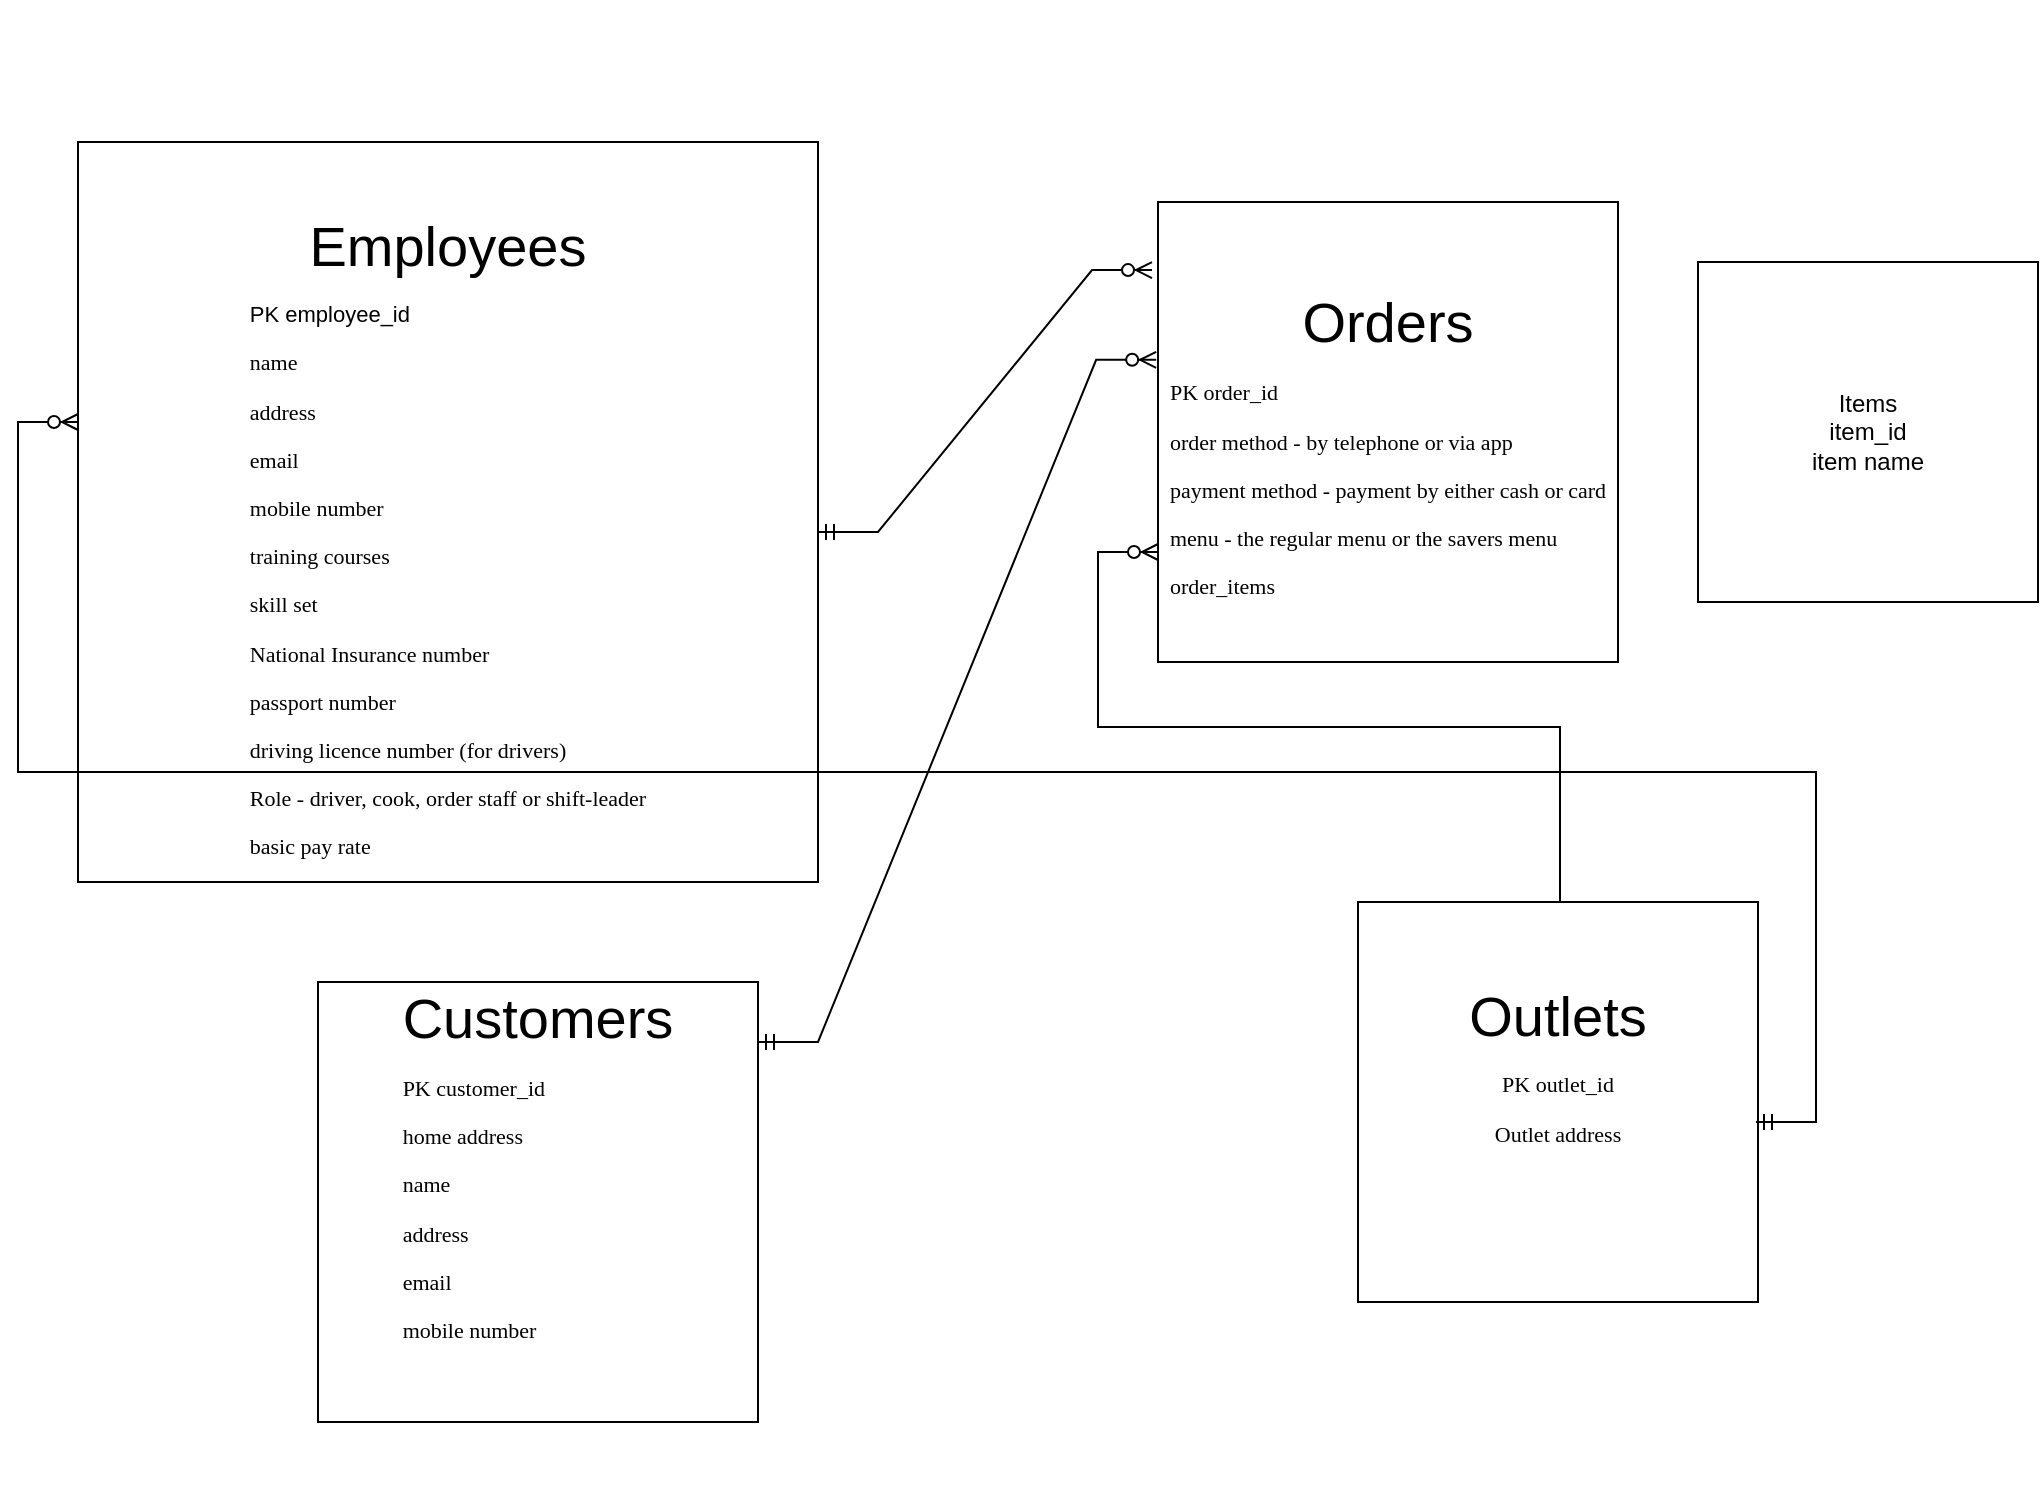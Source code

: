 <mxfile version="21.7.2" type="github">
  <diagram name="Page-1" id="C30IYXTQzpdTgBaTdObk">
    <mxGraphModel dx="1900" dy="1604" grid="1" gridSize="10" guides="1" tooltips="1" connect="1" arrows="1" fold="1" page="1" pageScale="1" pageWidth="850" pageHeight="1100" math="0" shadow="0">
      <root>
        <mxCell id="0" />
        <mxCell id="1" parent="0" />
        <mxCell id="rJKq59JqaGutXKDvqBBi-1" value="&lt;p style=&quot;text-align: center; font-size: 11px;&quot;&gt;&lt;font style=&quot;font-size: 11px;&quot;&gt;&lt;br&gt;&lt;/font&gt;&lt;/p&gt;&lt;p style=&quot;text-align: center; font-size: 11px;&quot;&gt;&lt;font style=&quot;font-size: 28px;&quot;&gt;Employees&lt;/font&gt;&lt;/p&gt;&lt;p style=&quot;text-align: left; font-size: 11px;&quot;&gt;&lt;font style=&quot;font-size: 11px;&quot;&gt;PK employee_id&lt;/font&gt;&lt;/p&gt;&lt;p style=&quot;text-align: justify; font-size: 11px;&quot;&gt;&lt;font style=&quot;font-size: 11px;&quot;&gt;&lt;span data-colorformula=&quot;THEMEVAL()&quot; style=&quot;font-family: Calibri;&quot;&gt;name&lt;/span&gt;&lt;/font&gt;&lt;/p&gt;&lt;p style=&quot;text-align: justify; font-size: 11px;&quot;&gt;&lt;font style=&quot;font-size: 11px;&quot;&gt;&lt;span data-colorformula=&quot;THEMEVAL()&quot; style=&quot;font-family: Calibri;&quot;&gt;address&lt;/span&gt;&lt;/font&gt;&lt;/p&gt;&lt;p style=&quot;text-align: justify; font-size: 11px;&quot;&gt;&lt;font style=&quot;font-size: 11px;&quot;&gt;&lt;span data-colorformula=&quot;THEMEVAL()&quot; style=&quot;font-family: Calibri;&quot;&gt;email&lt;/span&gt;&lt;/font&gt;&lt;/p&gt;&lt;p style=&quot;text-align: justify; font-size: 11px;&quot;&gt;&lt;font style=&quot;font-size: 11px;&quot;&gt;&lt;span data-colorformula=&quot;THEMEVAL()&quot; style=&quot;font-family: Calibri;&quot;&gt;mobile number&lt;/span&gt;&lt;/font&gt;&lt;/p&gt;&lt;p style=&quot;text-align: justify; font-size: 11px;&quot;&gt;&lt;font style=&quot;font-size: 11px;&quot;&gt;&lt;span data-colorformula=&quot;THEMEVAL()&quot; style=&quot;font-family: Calibri;&quot;&gt;training courses&lt;/span&gt;&lt;/font&gt;&lt;/p&gt;&lt;p style=&quot;text-align: justify; font-size: 11px;&quot;&gt;&lt;font style=&quot;font-size: 11px;&quot;&gt;&lt;span data-colorformula=&quot;THEMEVAL()&quot; style=&quot;font-family: Calibri;&quot;&gt;skill set&lt;/span&gt;&lt;/font&gt;&lt;/p&gt;&lt;p style=&quot;text-align: justify; font-size: 11px;&quot;&gt;&lt;font style=&quot;font-size: 11px;&quot;&gt;&lt;span data-colorformula=&quot;THEMEVAL()&quot; style=&quot;font-family: Calibri;&quot;&gt;National Insurance number&lt;/span&gt;&lt;/font&gt;&lt;/p&gt;&lt;p style=&quot;text-align: justify; font-size: 11px;&quot;&gt;&lt;font style=&quot;font-size: 11px;&quot;&gt;&lt;span data-colorformula=&quot;THEMEVAL()&quot; style=&quot;font-family: Calibri;&quot;&gt;passport number &lt;/span&gt;&lt;/font&gt;&lt;/p&gt;&lt;p style=&quot;text-align: justify; font-size: 11px;&quot;&gt;&lt;font style=&quot;font-size: 11px;&quot;&gt;&lt;span data-colorformula=&quot;THEMEVAL()&quot; style=&quot;font-family: Calibri;&quot;&gt;driving licence number (for drivers)&lt;/span&gt;&lt;/font&gt;&lt;/p&gt;&lt;p style=&quot;text-align: justify; font-size: 11px;&quot;&gt;&lt;font style=&quot;font-size: 11px;&quot;&gt;&lt;span data-colorformula=&quot;THEMEVAL()&quot; style=&quot;font-family: Calibri;&quot;&gt;Role - driver, cook, order staff or shift-leader&lt;/span&gt;&lt;/font&gt;&lt;/p&gt;&lt;p style=&quot;text-align: justify; font-size: 11px;&quot;&gt;&lt;font style=&quot;font-size: 11px;&quot;&gt;&lt;span data-colorformula=&quot;THEMEVAL()&quot; style=&quot;font-family: Calibri;&quot;&gt;basic pay rate&lt;/span&gt;&lt;/font&gt;&lt;br&gt;&lt;/p&gt;" style="whiteSpace=wrap;html=1;aspect=fixed;" vertex="1" parent="1">
          <mxGeometry x="-70" y="-140" width="370" height="370" as="geometry" />
        </mxCell>
        <mxCell id="rJKq59JqaGutXKDvqBBi-2" value="&lt;p style=&quot;text-align: center; font-size: 11px;&quot;&gt;&lt;font style=&quot;font-size: 11px;&quot;&gt;&lt;br&gt;&lt;/font&gt;&lt;/p&gt;&lt;p style=&quot;text-align: center; font-size: 11px;&quot;&gt;&lt;font style=&quot;font-size: 28px;&quot;&gt;Customers&lt;/font&gt;&lt;/p&gt;&lt;p style=&quot;text-align: justify; font-size: 11px;&quot;&gt;&lt;font style=&quot;font-size: 11px;&quot;&gt;&lt;span data-colorformula=&quot;THEMEVAL()&quot; style=&quot;font-family: Calibri;&quot;&gt;PK customer_id&lt;/span&gt;&lt;/font&gt;&lt;/p&gt;&lt;p style=&quot;text-align: justify; font-size: 11px;&quot;&gt;&lt;font style=&quot;font-size: 11px;&quot;&gt;&lt;span data-colorformula=&quot;THEMEVAL()&quot; style=&quot;font-family: Calibri;&quot;&gt;home address&lt;/span&gt;&lt;/font&gt;&lt;/p&gt;&lt;p style=&quot;text-align: justify; font-size: 11px;&quot;&gt;&lt;font style=&quot;font-size: 11px;&quot;&gt;&lt;span data-colorformula=&quot;THEMEVAL()&quot; style=&quot;font-family: Calibri;&quot;&gt;name&lt;/span&gt;&lt;/font&gt;&lt;/p&gt;&lt;p style=&quot;text-align: justify; font-size: 11px;&quot;&gt;&lt;font style=&quot;font-size: 11px;&quot;&gt;&lt;span data-colorformula=&quot;THEMEVAL()&quot; style=&quot;font-family: Calibri;&quot;&gt;address&lt;/span&gt;&lt;/font&gt;&lt;/p&gt;&lt;p style=&quot;text-align: justify; font-size: 11px;&quot;&gt;&lt;font style=&quot;font-size: 11px;&quot;&gt;&lt;span data-colorformula=&quot;THEMEVAL()&quot; style=&quot;font-family: Calibri;&quot;&gt;email&lt;/span&gt;&lt;/font&gt;&lt;/p&gt;&lt;p style=&quot;text-align: justify; font-size: 11px;&quot;&gt;&lt;font style=&quot;font-size: 11px;&quot;&gt;&lt;span data-colorformula=&quot;THEMEVAL()&quot; style=&quot;font-family: Calibri;&quot;&gt;mobile number&lt;/span&gt;&lt;/font&gt;&lt;/p&gt;&lt;p style=&quot;text-align: justify; font-size: 11px;&quot;&gt;&lt;font style=&quot;font-size: 11px;&quot;&gt;&lt;br&gt;&lt;/font&gt;&lt;/p&gt;&lt;p style=&quot;text-align: center; font-size: 11px;&quot;&gt;&lt;font style=&quot;font-size: 11px;&quot;&gt;&lt;br&gt;&lt;font style=&quot;font-size: 11px;&quot;&gt;&lt;br&gt;&lt;/font&gt;&lt;/font&gt;&lt;/p&gt;" style="whiteSpace=wrap;html=1;aspect=fixed;" vertex="1" parent="1">
          <mxGeometry x="50" y="280" width="220" height="220" as="geometry" />
        </mxCell>
        <mxCell id="rJKq59JqaGutXKDvqBBi-3" value="&lt;p style=&quot;text-align: center; font-size: 11px;&quot;&gt;&lt;font style=&quot;font-size: 28px;&quot;&gt;Outlets&lt;/font&gt;&lt;/p&gt;&lt;p style=&quot;text-align: center; font-size: 11px;&quot;&gt;&lt;font style=&quot;font-size: 11px;&quot;&gt;&lt;span data-colorformula=&quot;THEMEVAL()&quot; style=&quot;font-family: Calibri;&quot;&gt;PK outlet_id&lt;/span&gt;&lt;/font&gt;&lt;/p&gt;&lt;p style=&quot;text-align: center; font-size: 11px;&quot;&gt;&lt;font style=&quot;font-size: 11px;&quot;&gt;&lt;span data-colorformula=&quot;THEMEVAL()&quot; style=&quot;font-family: Calibri;&quot;&gt;Outlet address&lt;/span&gt;&lt;/font&gt;&lt;/p&gt;&lt;p style=&quot;text-align: center; font-size: 11px;&quot;&gt;&lt;font style=&quot;font-size: 11px;&quot;&gt;&lt;br&gt;&lt;font style=&quot;font-size: 11px;&quot;&gt;&lt;br&gt;&lt;/font&gt;&lt;/font&gt;&lt;/p&gt;" style="whiteSpace=wrap;html=1;aspect=fixed;" vertex="1" parent="1">
          <mxGeometry x="570" y="240" width="200" height="200" as="geometry" />
        </mxCell>
        <mxCell id="rJKq59JqaGutXKDvqBBi-4" value="&lt;p style=&quot;text-align: center;&quot;&gt;&lt;br&gt;&lt;/p&gt;&lt;p style=&quot;text-align: center;&quot;&gt;&lt;br&gt;&lt;/p&gt;&lt;p style=&quot;text-align: center;&quot;&gt;&lt;br&gt;&lt;/p&gt;&lt;p style=&quot;text-align: center;&quot;&gt;&lt;br&gt;&lt;/p&gt;&lt;p style=&quot;text-align: center;&quot;&gt;&lt;br&gt;&lt;/p&gt;&lt;p style=&quot;text-align: center;&quot;&gt;&lt;font style=&quot;font-size: 28px;&quot;&gt;Orders&lt;/font&gt; &lt;/p&gt;&lt;p style=&quot;text-align: justify; font-size: 11px;&quot;&gt;&lt;font style=&quot;font-size: 11px;&quot;&gt;&lt;span data-colorformula=&quot;THEMEVAL()&quot; style=&quot;font-family: Calibri;&quot;&gt;PK order_id&lt;/span&gt;&lt;/font&gt;&lt;/p&gt;&lt;p style=&quot;text-align: justify; font-size: 11px;&quot;&gt;&lt;font style=&quot;font-size: 11px;&quot;&gt;&lt;span data-colorformula=&quot;THEMEVAL()&quot; style=&quot;font-family: Calibri;&quot;&gt;order method - by telephone or via app &lt;/span&gt;&lt;/font&gt;&lt;/p&gt;&lt;p style=&quot;text-align: justify; font-size: 11px;&quot;&gt;&lt;font style=&quot;font-size: 11px;&quot;&gt;&lt;span data-colorformula=&quot;THEMEVAL()&quot; style=&quot;font-family: Calibri;&quot;&gt;payment method - payment by either cash or card&lt;/span&gt;&lt;/font&gt;&lt;/p&gt;&lt;p style=&quot;text-align: justify; font-size: 11px;&quot;&gt;&lt;font style=&quot;font-size: 11px;&quot;&gt;&lt;span data-colorformula=&quot;THEMEVAL()&quot; style=&quot;font-family: Calibri;&quot;&gt;menu - the regular menu or the savers menu&lt;/span&gt;&lt;/font&gt;&lt;/p&gt;&lt;p style=&quot;text-align: justify; font-size: 11px;&quot;&gt;&lt;font style=&quot;font-size: 11px;&quot;&gt;&lt;span data-colorformula=&quot;THEMEVAL()&quot; style=&quot;font-family: Calibri;&quot;&gt;order_items&lt;/span&gt;&lt;/font&gt;&lt;/p&gt;&lt;p style=&quot;text-align: justify;&quot;&gt;&lt;br&gt;&lt;/p&gt;&lt;p style=&quot;text-align: justify;&quot;&gt;&lt;br&gt;&lt;/p&gt;&lt;p style=&quot;text-align: center;&quot;&gt;&lt;br&gt;&lt;/p&gt;&lt;p style=&quot;text-align: center;&quot;&gt;&lt;br&gt;&lt;br&gt;&lt;/p&gt;" style="whiteSpace=wrap;html=1;aspect=fixed;" vertex="1" parent="1">
          <mxGeometry x="470" y="-110" width="230" height="230" as="geometry" />
        </mxCell>
        <mxCell id="rJKq59JqaGutXKDvqBBi-7" value="" style="edgeStyle=entityRelationEdgeStyle;fontSize=12;html=1;endArrow=ERzeroToMany;endFill=1;rounded=0;exitX=0.355;exitY=-0.025;exitDx=0;exitDy=0;exitPerimeter=0;" edge="1" parent="1">
          <mxGeometry width="100" height="100" relative="1" as="geometry">
            <mxPoint x="641" y="240" as="sourcePoint" />
            <mxPoint x="470" y="65" as="targetPoint" />
            <Array as="points">
              <mxPoint x="510" y="5" />
              <mxPoint x="490" y="15" />
            </Array>
          </mxGeometry>
        </mxCell>
        <mxCell id="rJKq59JqaGutXKDvqBBi-8" value="" style="edgeStyle=entityRelationEdgeStyle;fontSize=12;html=1;endArrow=ERzeroToMany;startArrow=ERmandOne;rounded=0;entryX=-0.004;entryY=0.343;entryDx=0;entryDy=0;entryPerimeter=0;" edge="1" parent="1" target="rJKq59JqaGutXKDvqBBi-4">
          <mxGeometry width="100" height="100" relative="1" as="geometry">
            <mxPoint x="270" y="310" as="sourcePoint" />
            <mxPoint x="370" y="210" as="targetPoint" />
          </mxGeometry>
        </mxCell>
        <mxCell id="rJKq59JqaGutXKDvqBBi-9" value="" style="edgeStyle=entityRelationEdgeStyle;fontSize=12;html=1;endArrow=ERzeroToMany;startArrow=ERmandOne;rounded=0;entryX=-0.013;entryY=0.148;entryDx=0;entryDy=0;entryPerimeter=0;" edge="1" parent="1" target="rJKq59JqaGutXKDvqBBi-4">
          <mxGeometry width="100" height="100" relative="1" as="geometry">
            <mxPoint x="300" y="55" as="sourcePoint" />
            <mxPoint x="400" y="-45" as="targetPoint" />
          </mxGeometry>
        </mxCell>
        <mxCell id="rJKq59JqaGutXKDvqBBi-10" value="&lt;div&gt;Items&lt;/div&gt;&lt;div&gt;item_id&lt;/div&gt;&lt;div&gt;item name&lt;br&gt;&lt;/div&gt;" style="whiteSpace=wrap;html=1;aspect=fixed;" vertex="1" parent="1">
          <mxGeometry x="740" y="-80" width="170" height="170" as="geometry" />
        </mxCell>
        <mxCell id="rJKq59JqaGutXKDvqBBi-11" value="" style="edgeStyle=entityRelationEdgeStyle;fontSize=12;html=1;endArrow=ERzeroToMany;startArrow=ERmandOne;rounded=0;exitX=0.995;exitY=0.55;exitDx=0;exitDy=0;exitPerimeter=0;" edge="1" parent="1" source="rJKq59JqaGutXKDvqBBi-3">
          <mxGeometry width="100" height="100" relative="1" as="geometry">
            <mxPoint x="630" y="360" as="sourcePoint" />
            <mxPoint x="-70" as="targetPoint" />
            <Array as="points">
              <mxPoint x="150" y="120" />
              <mxPoint x="90" y="210" />
              <mxPoint x="-175" y="90" />
            </Array>
          </mxGeometry>
        </mxCell>
      </root>
    </mxGraphModel>
  </diagram>
</mxfile>
